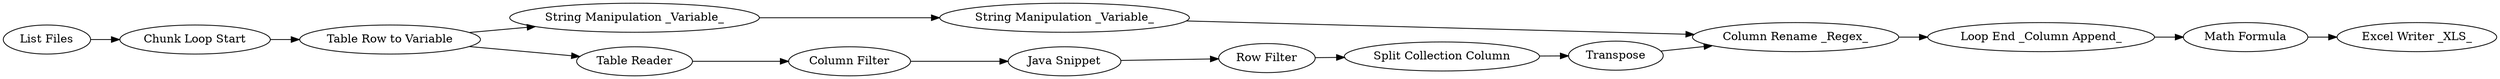 digraph {
	394 -> 395
	419 -> 393
	383 -> 394
	380 -> 390
	399 -> 425
	396 -> 397
	382 -> 383
	392 -> 396
	390 -> 418
	383 -> 380
	418 -> 419
	420 -> 382
	395 -> 396
	397 -> 399
	393 -> 392
	380 [label="Table Reader"]
	395 [label="String Manipulation _Variable_"]
	418 [label="Java Snippet"]
	396 [label="Column Rename _Regex_"]
	397 [label="Loop End _Column Append_"]
	425 [label="Excel Writer _XLS_"]
	382 [label="Chunk Loop Start"]
	419 [label="Row Filter"]
	420 [label="List Files"]
	393 [label="Split Collection Column"]
	399 [label="Math Formula"]
	394 [label="String Manipulation _Variable_"]
	392 [label=Transpose]
	390 [label="Column Filter"]
	383 [label="Table Row to Variable"]
	rankdir=LR
}

